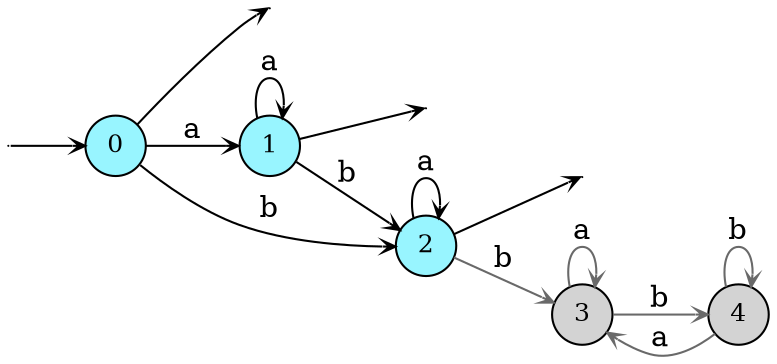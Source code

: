 digraph
{
  vcsn_context = "letterset<char_letters(ab)>, b"
  rankdir = LR
  edge [arrowhead = vee, arrowsize = .6]
  {
    node [shape = point, width = 0]
    I0
    F0
    F1
    F2
  }
  {
    node [
        fontsize = 12,
        fillcolor = cadetblue1,
        shape = circle,
        style = "filled,rounded",
        height = 0.4,
        width = 0.4,
        fixedsize = true
    ]
    0
    1
    2
    3 [fillcolor = lightgray]
    4 [fillcolor = lightgray]
  }
  I0 -> 0
  0 -> F0
  0 -> 1 [label = "a"]
  0 -> 2 [label = "b"]
  1 -> F1
  1 -> 1 [label = "a"]
  1 -> 2 [label = "b"]
  2 -> F2
  2 -> 2 [label = "a"]
  2 -> 3 [label = "b", color = DimGray]
  3 -> 3 [label = "a", color = DimGray]
  3 -> 4 [label = "b", color = DimGray]
  4 -> 3 [label = "a", color = DimGray]
  4 -> 4 [label = "b", color = DimGray]
}
